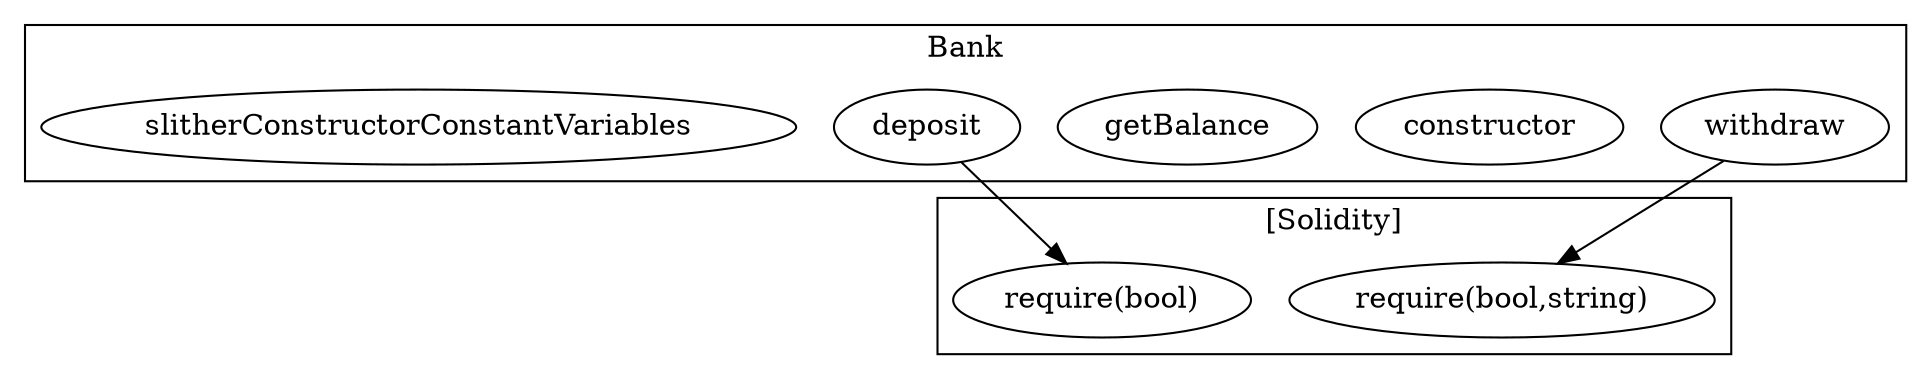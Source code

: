 strict digraph {
subgraph cluster_107_Bank {
label = "Bank"
"107_withdraw" [label="withdraw"]
"107_constructor" [label="constructor"]
"107_getBalance" [label="getBalance"]
"107_deposit" [label="deposit"]
"107_slitherConstructorConstantVariables" [label="slitherConstructorConstantVariables"]
}subgraph cluster_solidity {
label = "[Solidity]"
"require(bool,string)" 
"require(bool)" 
"107_deposit" -> "require(bool)"
"107_withdraw" -> "require(bool,string)"
}
}